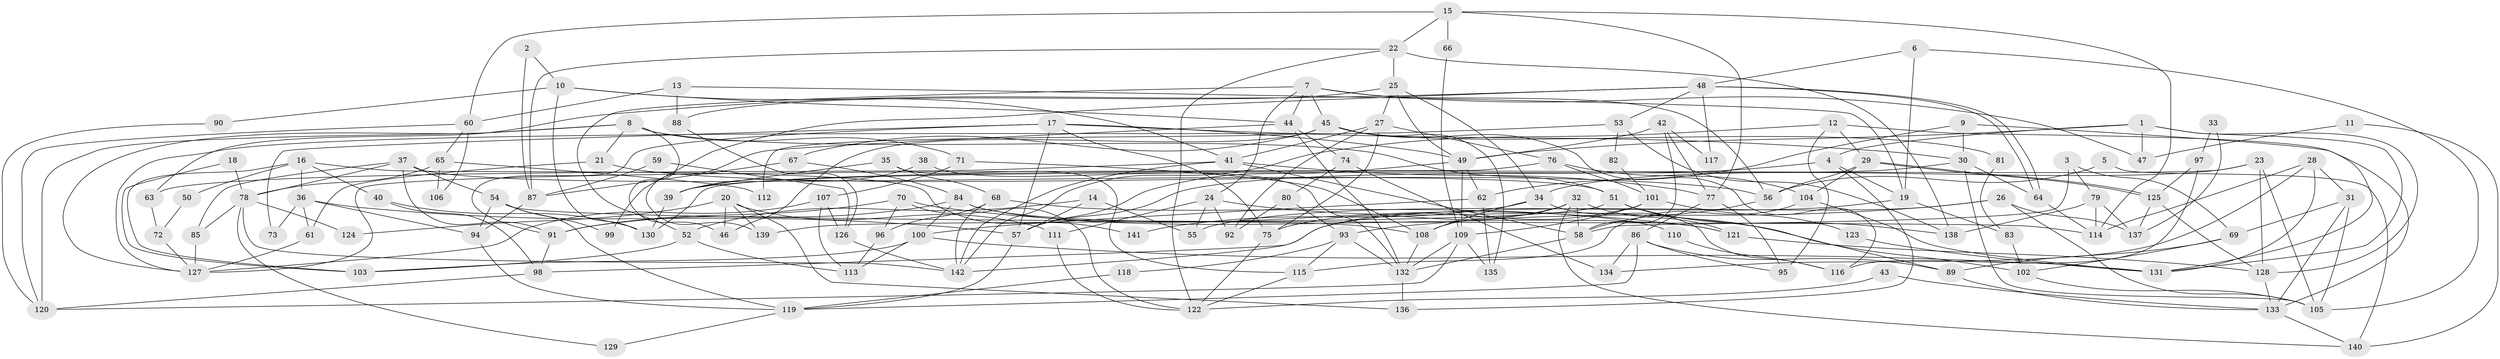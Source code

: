 // coarse degree distribution, {5: 0.16470588235294117, 4: 0.15294117647058825, 2: 0.15294117647058825, 3: 0.15294117647058825, 16: 0.011764705882352941, 6: 0.11764705882352941, 10: 0.058823529411764705, 12: 0.011764705882352941, 9: 0.058823529411764705, 7: 0.07058823529411765, 8: 0.047058823529411764}
// Generated by graph-tools (version 1.1) at 2025/18/03/04/25 18:18:57]
// undirected, 142 vertices, 284 edges
graph export_dot {
graph [start="1"]
  node [color=gray90,style=filled];
  1;
  2;
  3;
  4;
  5;
  6;
  7;
  8;
  9;
  10;
  11;
  12;
  13;
  14;
  15;
  16;
  17;
  18;
  19;
  20;
  21;
  22;
  23;
  24;
  25;
  26;
  27;
  28;
  29;
  30;
  31;
  32;
  33;
  34;
  35;
  36;
  37;
  38;
  39;
  40;
  41;
  42;
  43;
  44;
  45;
  46;
  47;
  48;
  49;
  50;
  51;
  52;
  53;
  54;
  55;
  56;
  57;
  58;
  59;
  60;
  61;
  62;
  63;
  64;
  65;
  66;
  67;
  68;
  69;
  70;
  71;
  72;
  73;
  74;
  75;
  76;
  77;
  78;
  79;
  80;
  81;
  82;
  83;
  84;
  85;
  86;
  87;
  88;
  89;
  90;
  91;
  92;
  93;
  94;
  95;
  96;
  97;
  98;
  99;
  100;
  101;
  102;
  103;
  104;
  105;
  106;
  107;
  108;
  109;
  110;
  111;
  112;
  113;
  114;
  115;
  116;
  117;
  118;
  119;
  120;
  121;
  122;
  123;
  124;
  125;
  126;
  127;
  128;
  129;
  130;
  131;
  132;
  133;
  134;
  135;
  136;
  137;
  138;
  139;
  140;
  141;
  142;
  1 -- 128;
  1 -- 49;
  1 -- 4;
  1 -- 47;
  1 -- 131;
  2 -- 87;
  2 -- 10;
  3 -- 58;
  3 -- 79;
  3 -- 69;
  4 -- 57;
  4 -- 19;
  4 -- 136;
  5 -- 140;
  5 -- 56;
  6 -- 19;
  6 -- 48;
  6 -- 105;
  7 -- 45;
  7 -- 56;
  7 -- 24;
  7 -- 44;
  7 -- 47;
  7 -- 52;
  8 -- 127;
  8 -- 51;
  8 -- 21;
  8 -- 46;
  8 -- 71;
  8 -- 120;
  9 -- 30;
  9 -- 131;
  9 -- 62;
  10 -- 44;
  10 -- 41;
  10 -- 90;
  10 -- 130;
  11 -- 47;
  11 -- 140;
  12 -- 142;
  12 -- 95;
  12 -- 29;
  12 -- 133;
  13 -- 60;
  13 -- 88;
  13 -- 19;
  14 -- 55;
  14 -- 57;
  14 -- 52;
  15 -- 22;
  15 -- 114;
  15 -- 60;
  15 -- 66;
  15 -- 77;
  16 -- 103;
  16 -- 40;
  16 -- 36;
  16 -- 50;
  16 -- 141;
  17 -- 91;
  17 -- 49;
  17 -- 30;
  17 -- 57;
  17 -- 73;
  17 -- 75;
  18 -- 103;
  18 -- 78;
  19 -- 55;
  19 -- 83;
  20 -- 136;
  20 -- 111;
  20 -- 46;
  20 -- 124;
  20 -- 139;
  21 -- 56;
  21 -- 61;
  22 -- 25;
  22 -- 138;
  22 -- 87;
  22 -- 122;
  23 -- 105;
  23 -- 128;
  23 -- 34;
  23 -- 130;
  24 -- 92;
  24 -- 55;
  24 -- 102;
  24 -- 111;
  25 -- 27;
  25 -- 34;
  25 -- 49;
  25 -- 88;
  26 -- 93;
  26 -- 105;
  26 -- 98;
  26 -- 137;
  27 -- 41;
  27 -- 75;
  27 -- 76;
  27 -- 92;
  28 -- 131;
  28 -- 114;
  28 -- 31;
  28 -- 134;
  29 -- 125;
  29 -- 125;
  29 -- 56;
  29 -- 104;
  30 -- 105;
  30 -- 39;
  30 -- 64;
  31 -- 105;
  31 -- 69;
  31 -- 133;
  32 -- 58;
  32 -- 121;
  32 -- 75;
  32 -- 108;
  32 -- 140;
  33 -- 137;
  33 -- 97;
  34 -- 108;
  34 -- 116;
  34 -- 141;
  35 -- 115;
  35 -- 39;
  35 -- 68;
  36 -- 57;
  36 -- 61;
  36 -- 73;
  36 -- 94;
  37 -- 54;
  37 -- 51;
  37 -- 78;
  37 -- 85;
  37 -- 91;
  38 -- 39;
  38 -- 132;
  39 -- 130;
  40 -- 130;
  40 -- 98;
  41 -- 142;
  41 -- 77;
  41 -- 58;
  41 -- 63;
  42 -- 77;
  42 -- 58;
  42 -- 49;
  42 -- 117;
  43 -- 133;
  43 -- 122;
  44 -- 132;
  44 -- 74;
  44 -- 139;
  45 -- 135;
  45 -- 46;
  45 -- 67;
  45 -- 81;
  45 -- 112;
  45 -- 116;
  48 -- 53;
  48 -- 64;
  48 -- 64;
  48 -- 63;
  48 -- 99;
  48 -- 117;
  49 -- 57;
  49 -- 62;
  49 -- 109;
  50 -- 72;
  51 -- 139;
  51 -- 89;
  51 -- 138;
  52 -- 103;
  52 -- 113;
  53 -- 127;
  53 -- 138;
  53 -- 82;
  54 -- 119;
  54 -- 94;
  54 -- 99;
  54 -- 114;
  56 -- 58;
  57 -- 119;
  58 -- 132;
  59 -- 126;
  59 -- 87;
  60 -- 120;
  60 -- 65;
  60 -- 106;
  61 -- 127;
  62 -- 100;
  62 -- 135;
  63 -- 72;
  64 -- 114;
  65 -- 78;
  65 -- 106;
  65 -- 112;
  66 -- 109;
  67 -- 84;
  67 -- 87;
  68 -- 142;
  68 -- 96;
  68 -- 110;
  69 -- 89;
  69 -- 102;
  70 -- 96;
  70 -- 122;
  70 -- 91;
  70 -- 121;
  71 -- 108;
  71 -- 107;
  72 -- 127;
  74 -- 134;
  74 -- 80;
  75 -- 122;
  76 -- 104;
  76 -- 101;
  76 -- 127;
  77 -- 86;
  77 -- 95;
  78 -- 85;
  78 -- 124;
  78 -- 129;
  78 -- 142;
  79 -- 137;
  79 -- 114;
  79 -- 138;
  80 -- 93;
  80 -- 92;
  81 -- 83;
  82 -- 101;
  83 -- 102;
  84 -- 91;
  84 -- 100;
  84 -- 108;
  84 -- 121;
  85 -- 127;
  86 -- 89;
  86 -- 119;
  86 -- 95;
  86 -- 134;
  87 -- 94;
  88 -- 126;
  89 -- 133;
  90 -- 120;
  91 -- 98;
  93 -- 115;
  93 -- 132;
  93 -- 118;
  94 -- 119;
  96 -- 113;
  97 -- 125;
  97 -- 116;
  98 -- 120;
  100 -- 113;
  100 -- 103;
  100 -- 131;
  101 -- 109;
  101 -- 123;
  101 -- 142;
  102 -- 105;
  104 -- 131;
  104 -- 115;
  107 -- 127;
  107 -- 113;
  107 -- 126;
  108 -- 132;
  109 -- 120;
  109 -- 132;
  109 -- 135;
  110 -- 116;
  111 -- 122;
  115 -- 122;
  118 -- 119;
  119 -- 129;
  121 -- 128;
  123 -- 131;
  125 -- 128;
  125 -- 137;
  126 -- 142;
  128 -- 133;
  132 -- 136;
  133 -- 140;
}
